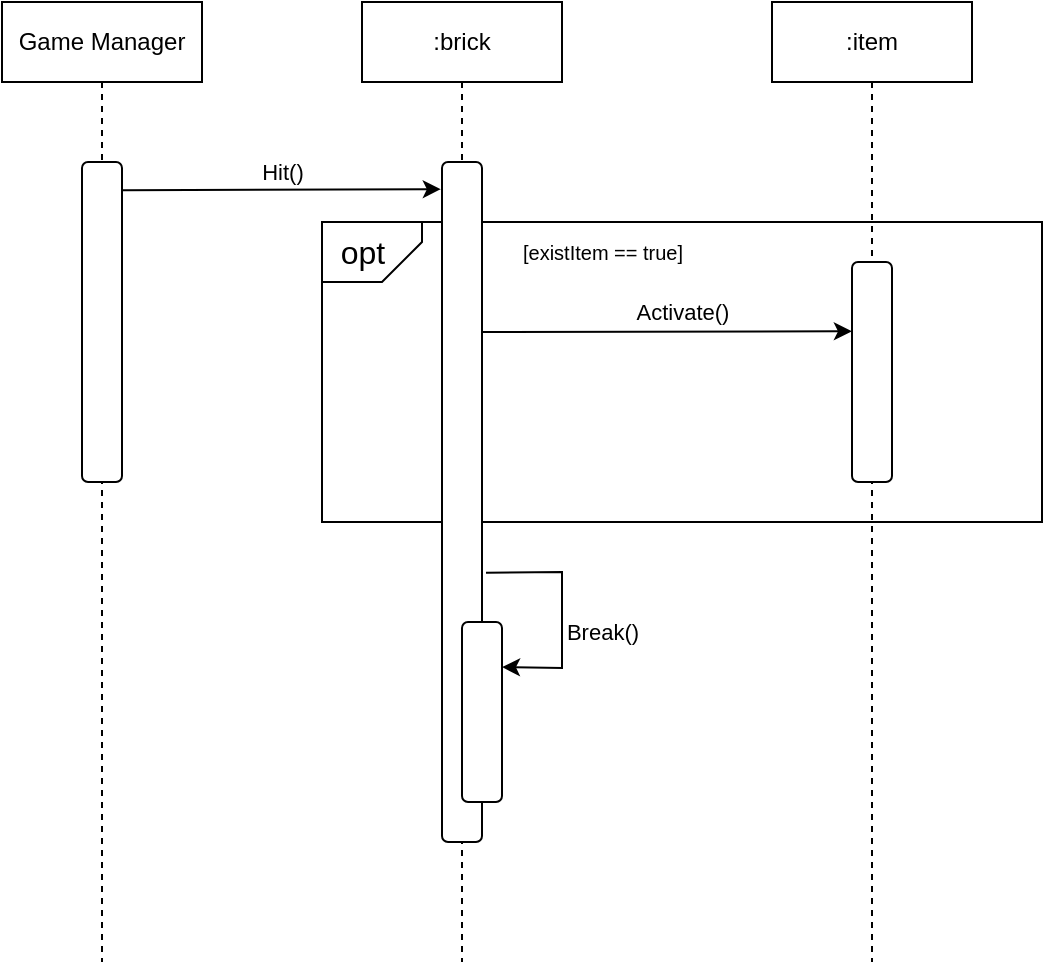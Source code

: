 <mxfile version="22.1.7" type="github">
  <diagram name="Page-1" id="2YBvvXClWsGukQMizWep">
    <mxGraphModel dx="534" dy="555" grid="1" gridSize="10" guides="1" tooltips="1" connect="1" arrows="1" fold="1" page="1" pageScale="1" pageWidth="850" pageHeight="1100" math="0" shadow="0">
      <root>
        <mxCell id="0" />
        <mxCell id="1" parent="0" />
        <mxCell id="lMe3Cuev4udWmWgcnmgv-8" value="" style="rounded=0;whiteSpace=wrap;html=1;" vertex="1" parent="1">
          <mxGeometry x="200" y="150" width="360" height="150" as="geometry" />
        </mxCell>
        <mxCell id="aM9ryv3xv72pqoxQDRHE-1" value="Game Manager" style="shape=umlLifeline;perimeter=lifelinePerimeter;whiteSpace=wrap;html=1;container=0;dropTarget=0;collapsible=0;recursiveResize=0;outlineConnect=0;portConstraint=eastwest;newEdgeStyle={&quot;edgeStyle&quot;:&quot;elbowEdgeStyle&quot;,&quot;elbow&quot;:&quot;vertical&quot;,&quot;curved&quot;:0,&quot;rounded&quot;:0};" parent="1" vertex="1">
          <mxGeometry x="40" y="40" width="100" height="480" as="geometry" />
        </mxCell>
        <mxCell id="aM9ryv3xv72pqoxQDRHE-5" value=":brick" style="shape=umlLifeline;perimeter=lifelinePerimeter;whiteSpace=wrap;html=1;container=0;dropTarget=0;collapsible=0;recursiveResize=0;outlineConnect=0;portConstraint=eastwest;newEdgeStyle={&quot;edgeStyle&quot;:&quot;elbowEdgeStyle&quot;,&quot;elbow&quot;:&quot;vertical&quot;,&quot;curved&quot;:0,&quot;rounded&quot;:0};" parent="1" vertex="1">
          <mxGeometry x="220" y="40" width="100" height="480" as="geometry" />
        </mxCell>
        <mxCell id="lMe3Cuev4udWmWgcnmgv-4" value="" style="rounded=1;whiteSpace=wrap;html=1;" vertex="1" parent="1">
          <mxGeometry x="80" y="120" width="20" height="160" as="geometry" />
        </mxCell>
        <mxCell id="lMe3Cuev4udWmWgcnmgv-5" value="" style="rounded=1;whiteSpace=wrap;html=1;" vertex="1" parent="1">
          <mxGeometry x="260" y="120" width="20" height="340" as="geometry" />
        </mxCell>
        <mxCell id="lMe3Cuev4udWmWgcnmgv-6" value="" style="endArrow=classic;html=1;rounded=0;exitX=1.011;exitY=0.088;exitDx=0;exitDy=0;exitPerimeter=0;entryX=-0.03;entryY=0.04;entryDx=0;entryDy=0;entryPerimeter=0;" edge="1" parent="1" source="lMe3Cuev4udWmWgcnmgv-4" target="lMe3Cuev4udWmWgcnmgv-5">
          <mxGeometry width="50" height="50" relative="1" as="geometry">
            <mxPoint x="150" y="200" as="sourcePoint" />
            <mxPoint x="200" y="150" as="targetPoint" />
          </mxGeometry>
        </mxCell>
        <mxCell id="lMe3Cuev4udWmWgcnmgv-7" value="Hit()" style="text;html=1;align=center;verticalAlign=middle;resizable=0;points=[];autosize=1;strokeColor=none;fillColor=none;fontSize=11;" vertex="1" parent="1">
          <mxGeometry x="160" y="110" width="40" height="30" as="geometry" />
        </mxCell>
        <mxCell id="lMe3Cuev4udWmWgcnmgv-9" value="" style="shape=card;whiteSpace=wrap;html=1;rotation=-180;size=20;" vertex="1" parent="1">
          <mxGeometry x="200" y="150" width="50" height="30" as="geometry" />
        </mxCell>
        <mxCell id="lMe3Cuev4udWmWgcnmgv-10" value="opt" style="text;html=1;align=center;verticalAlign=middle;resizable=0;points=[];autosize=1;strokeColor=none;fillColor=none;fontSize=16;" vertex="1" parent="1">
          <mxGeometry x="195" y="150" width="50" height="30" as="geometry" />
        </mxCell>
        <mxCell id="lMe3Cuev4udWmWgcnmgv-12" value="[existItem == true]" style="text;html=1;align=center;verticalAlign=middle;resizable=0;points=[];autosize=1;strokeColor=none;fillColor=none;fontSize=10;" vertex="1" parent="1">
          <mxGeometry x="290" y="150" width="100" height="30" as="geometry" />
        </mxCell>
        <mxCell id="lMe3Cuev4udWmWgcnmgv-13" value=":item" style="shape=umlLifeline;perimeter=lifelinePerimeter;whiteSpace=wrap;html=1;container=0;dropTarget=0;collapsible=0;recursiveResize=0;outlineConnect=0;portConstraint=eastwest;newEdgeStyle={&quot;edgeStyle&quot;:&quot;elbowEdgeStyle&quot;,&quot;elbow&quot;:&quot;vertical&quot;,&quot;curved&quot;:0,&quot;rounded&quot;:0};" vertex="1" parent="1">
          <mxGeometry x="425" y="40" width="100" height="480" as="geometry" />
        </mxCell>
        <mxCell id="lMe3Cuev4udWmWgcnmgv-15" value="" style="rounded=1;whiteSpace=wrap;html=1;" vertex="1" parent="1">
          <mxGeometry x="465" y="170" width="20" height="110" as="geometry" />
        </mxCell>
        <mxCell id="lMe3Cuev4udWmWgcnmgv-16" value="" style="endArrow=classic;html=1;rounded=0;exitX=1;exitY=0.25;exitDx=0;exitDy=0;entryX=-0.003;entryY=0.315;entryDx=0;entryDy=0;entryPerimeter=0;" edge="1" parent="1" source="lMe3Cuev4udWmWgcnmgv-5" target="lMe3Cuev4udWmWgcnmgv-15">
          <mxGeometry width="50" height="50" relative="1" as="geometry">
            <mxPoint x="310" y="290" as="sourcePoint" />
            <mxPoint x="360" y="240" as="targetPoint" />
          </mxGeometry>
        </mxCell>
        <mxCell id="lMe3Cuev4udWmWgcnmgv-17" value="Activate()" style="text;html=1;align=center;verticalAlign=middle;resizable=0;points=[];autosize=1;strokeColor=none;fillColor=none;fontSize=11;" vertex="1" parent="1">
          <mxGeometry x="345" y="180" width="70" height="30" as="geometry" />
        </mxCell>
        <mxCell id="lMe3Cuev4udWmWgcnmgv-18" value="" style="rounded=1;whiteSpace=wrap;html=1;" vertex="1" parent="1">
          <mxGeometry x="270" y="350" width="20" height="90" as="geometry" />
        </mxCell>
        <mxCell id="lMe3Cuev4udWmWgcnmgv-19" value="" style="endArrow=classic;html=1;rounded=0;exitX=1.1;exitY=0.604;exitDx=0;exitDy=0;exitPerimeter=0;entryX=1;entryY=0.25;entryDx=0;entryDy=0;" edge="1" parent="1" source="lMe3Cuev4udWmWgcnmgv-5" target="lMe3Cuev4udWmWgcnmgv-18">
          <mxGeometry width="50" height="50" relative="1" as="geometry">
            <mxPoint x="190" y="390" as="sourcePoint" />
            <mxPoint x="360" y="390" as="targetPoint" />
            <Array as="points">
              <mxPoint x="320" y="325" />
              <mxPoint x="320" y="373" />
            </Array>
          </mxGeometry>
        </mxCell>
        <mxCell id="lMe3Cuev4udWmWgcnmgv-20" value="Break()" style="text;html=1;align=center;verticalAlign=middle;resizable=0;points=[];autosize=1;strokeColor=none;fillColor=none;fontSize=11;" vertex="1" parent="1">
          <mxGeometry x="310" y="340" width="60" height="30" as="geometry" />
        </mxCell>
      </root>
    </mxGraphModel>
  </diagram>
</mxfile>
